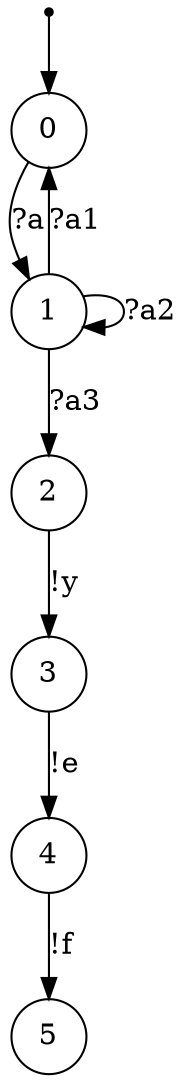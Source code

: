 digraph {
 node [shape=point] ENTRY
 node [shape=circle]
 ENTRY -> 0
0 -> 1 [label="?a"]
1 -> 2 [label="?a3"]
2 -> 3 [label="!y"]
3 -> 4 [label="!e"]
4 -> 5 [label="!f"]
1 -> 1 [label="?a2"]
1 -> 0 [label="?a1"]
}